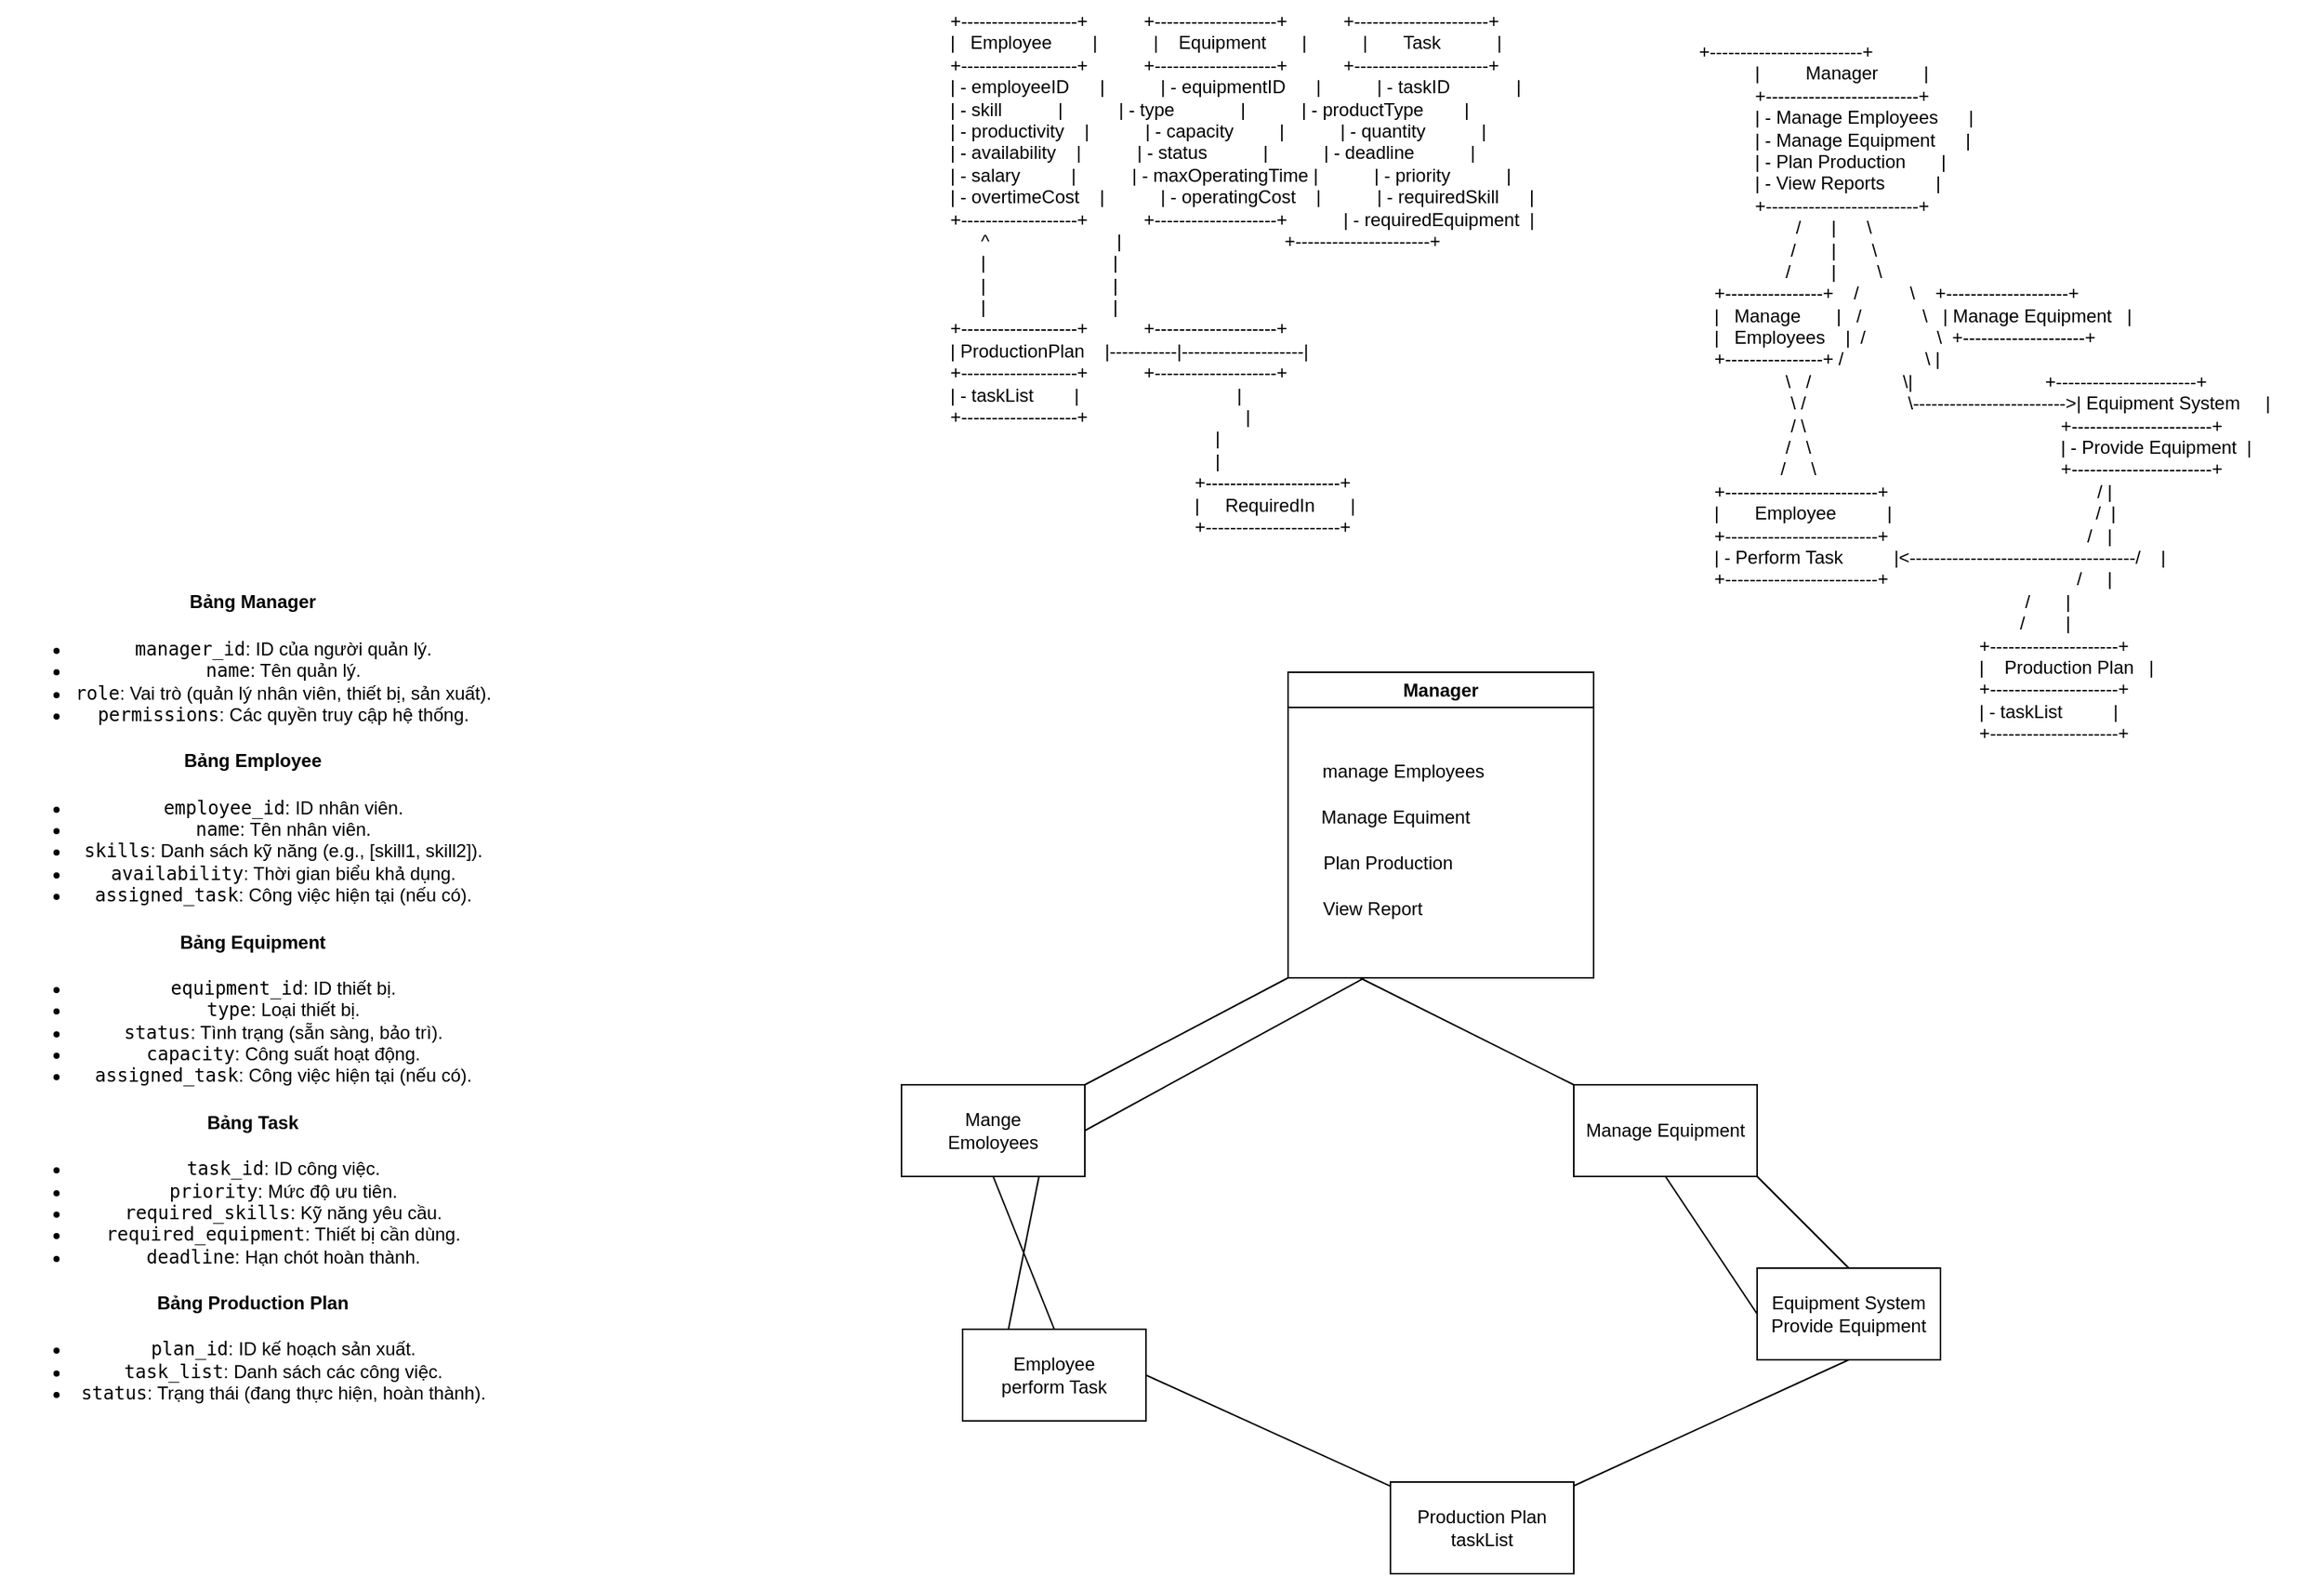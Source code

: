<mxfile version="26.0.1">
  <diagram name="Trang-1" id="jA_AXnLiRbzz0pm_46H4">
    <mxGraphModel dx="2336" dy="813" grid="1" gridSize="10" guides="1" tooltips="1" connect="1" arrows="1" fold="1" page="1" pageScale="1" pageWidth="827" pageHeight="1169" math="0" shadow="0">
      <root>
        <mxCell id="0" />
        <mxCell id="1" parent="0" />
        <mxCell id="JEEnimab8nkdfy5USxq2-3" value="+-------------------+           +--------------------+           +----------------------+&#xa;|   Employee        |           |    Equipment       |           |       Task           |&#xa;+-------------------+           +--------------------+           +----------------------+&#xa;| - employeeID      |           | - equipmentID      |           | - taskID             |&#xa;| - skill           |           | - type             |           | - productType        |&#xa;| - productivity    |           | - capacity         |           | - quantity           |&#xa;| - availability    |           | - status           |           | - deadline           |&#xa;| - salary          |           | - maxOperatingTime |           | - priority           |&#xa;| - overtimeCost    |           | - operatingCost    |           | - requiredSkill      |&#xa;+-------------------+           +--------------------+           | - requiredEquipment  |&#xa;      ^                         |                                +----------------------+&#xa;      |                         |&#xa;      |                         |&#xa;      |                         |&#xa;+-------------------+           +--------------------+&#xa;| ProductionPlan    |-----------|--------------------|&#xa;+-------------------+           +--------------------+&#xa;| - taskList        |                               |&#xa;+-------------------+                               |&#xa;                                                    |&#xa;                                                    |&#xa;                                                +----------------------+&#xa;                                                |     RequiredIn       |&#xa;                                                +----------------------+" style="text;whiteSpace=wrap;" parent="1" vertex="1">
          <mxGeometry x="-10" y="350" width="700" height="470" as="geometry" />
        </mxCell>
        <mxCell id="JEEnimab8nkdfy5USxq2-4" value="+-------------------------+&#xa;           |         Manager         |&#xa;           +-------------------------+&#xa;           | - Manage Employees      |&#xa;           | - Manage Equipment      |&#xa;           | - Plan Production       |&#xa;           | - View Reports          |&#xa;           +-------------------------+&#xa;                   /      |      \&#xa;                  /       |       \&#xa;                 /        |        \&#xa;   +----------------+    /          \    +--------------------+&#xa;   |   Manage       |   /            \   | Manage Equipment   |&#xa;   |   Employees    |  /              \  +--------------------+&#xa;   +----------------+ /                \ |&#xa;                 \   /                  \|                          +-----------------------+&#xa;                  \ /                    \-------------------------&gt;| Equipment System     |&#xa;                  / \                                                  +-----------------------+&#xa;                 /   \                                                 | - Provide Equipment  |&#xa;                /     \                                                +-----------------------+&#xa;   +-------------------------+                                         / |&#xa;   |       Employee          |                                        /  |&#xa;   +-------------------------+                                       /   |&#xa;   | - Perform Task          |&lt;-------------------------------------/    |&#xa;   +-------------------------+                                     /     |&#xa;                                                                /       |&#xa;                                                               /        |&#xa;                                                       +---------------------+&#xa;                                                       |    Production Plan   |&#xa;                                                       +---------------------+&#xa;                                                       | - taskList          |&#xa;                                                       +---------------------+" style="text;whiteSpace=wrap;" parent="1" vertex="1">
          <mxGeometry x="480" y="370" width="410" height="480" as="geometry" />
        </mxCell>
        <mxCell id="CjVjsAyroETB7Jro9Hgo-1" value="&lt;h4&gt;&lt;strong&gt;&lt;br&gt;&lt;/strong&gt;&lt;/h4&gt;&lt;h4&gt;&lt;strong&gt;&lt;br&gt;&lt;/strong&gt;&lt;/h4&gt;&lt;h4&gt;&lt;strong&gt;&lt;br&gt;&lt;/strong&gt;&lt;/h4&gt;&lt;h4&gt;&lt;strong&gt;&lt;br&gt;&lt;/strong&gt;&lt;/h4&gt;&lt;h4&gt;&lt;strong&gt;&lt;br&gt;&lt;/strong&gt;&lt;/h4&gt;&lt;h4&gt;&lt;strong&gt;&lt;br&gt;&lt;/strong&gt;&lt;/h4&gt;&lt;h4&gt;&lt;strong&gt;Bảng Manager&lt;/strong&gt;&lt;/h4&gt;&lt;ul&gt;&lt;li&gt;&lt;code&gt;manager_id&lt;/code&gt;: ID của người quản lý.&lt;/li&gt;&lt;li&gt;&lt;code&gt;name&lt;/code&gt;: Tên quản lý.&lt;/li&gt;&lt;li&gt;&lt;code&gt;role&lt;/code&gt;: Vai trò (quản lý nhân viên, thiết bị, sản xuất).&lt;/li&gt;&lt;li&gt;&lt;code&gt;permissions&lt;/code&gt;: Các quyền truy cập hệ thống.&lt;/li&gt;&lt;/ul&gt;&lt;h4&gt;&lt;strong&gt;Bảng Employee&lt;/strong&gt;&lt;/h4&gt;&lt;ul&gt;&lt;li&gt;&lt;code&gt;employee_id&lt;/code&gt;: ID nhân viên.&lt;/li&gt;&lt;li&gt;&lt;code&gt;name&lt;/code&gt;: Tên nhân viên.&lt;/li&gt;&lt;li&gt;&lt;code&gt;skills&lt;/code&gt;: Danh sách kỹ năng (e.g., [skill1, skill2]).&lt;/li&gt;&lt;li&gt;&lt;code&gt;availability&lt;/code&gt;: Thời gian biểu khả dụng.&lt;/li&gt;&lt;li&gt;&lt;code&gt;assigned_task&lt;/code&gt;: Công việc hiện tại (nếu có).&lt;/li&gt;&lt;/ul&gt;&lt;h4&gt;&lt;strong&gt;Bảng Equipment&lt;/strong&gt;&lt;/h4&gt;&lt;ul&gt;&lt;li&gt;&lt;code&gt;equipment_id&lt;/code&gt;: ID thiết bị.&lt;/li&gt;&lt;li&gt;&lt;code&gt;type&lt;/code&gt;: Loại thiết bị.&lt;/li&gt;&lt;li&gt;&lt;code&gt;status&lt;/code&gt;: Tình trạng (sẵn sàng, bảo trì).&lt;/li&gt;&lt;li&gt;&lt;code&gt;capacity&lt;/code&gt;: Công suất hoạt động.&lt;/li&gt;&lt;li&gt;&lt;code&gt;assigned_task&lt;/code&gt;: Công việc hiện tại (nếu có).&lt;/li&gt;&lt;/ul&gt;&lt;h4&gt;&lt;strong&gt;Bảng Task&lt;/strong&gt;&lt;/h4&gt;&lt;ul&gt;&lt;li&gt;&lt;code&gt;task_id&lt;/code&gt;: ID công việc.&lt;/li&gt;&lt;li&gt;&lt;code&gt;priority&lt;/code&gt;: Mức độ ưu tiên.&lt;/li&gt;&lt;li&gt;&lt;code&gt;required_skills&lt;/code&gt;: Kỹ năng yêu cầu.&lt;/li&gt;&lt;li&gt;&lt;code&gt;required_equipment&lt;/code&gt;: Thiết bị cần dùng.&lt;/li&gt;&lt;li&gt;&lt;code&gt;deadline&lt;/code&gt;: Hạn chót hoàn thành.&lt;/li&gt;&lt;/ul&gt;&lt;h4&gt;&lt;strong&gt;Bảng Production Plan&lt;/strong&gt;&lt;/h4&gt;&lt;ul&gt;&lt;li&gt;&lt;code&gt;plan_id&lt;/code&gt;: ID kế hoạch sản xuất.&lt;/li&gt;&lt;li&gt;&lt;code&gt;task_list&lt;/code&gt;: Danh sách các công việc.&lt;/li&gt;&lt;li&gt;&lt;code&gt;status&lt;/code&gt;: Trạng thái (đang thực hiện, hoàn thành).&lt;/li&gt;&lt;/ul&gt;" style="text;html=1;align=center;verticalAlign=middle;resizable=0;points=[];autosize=1;strokeColor=none;fillColor=none;" vertex="1" parent="1">
          <mxGeometry x="-630" y="530" width="330" height="760" as="geometry" />
        </mxCell>
        <mxCell id="CjVjsAyroETB7Jro9Hgo-3" value="Manager" style="swimlane;whiteSpace=wrap;html=1;" vertex="1" parent="1">
          <mxGeometry x="213" y="790" width="200" height="200" as="geometry" />
        </mxCell>
        <mxCell id="CjVjsAyroETB7Jro9Hgo-4" value="manage Employees" style="text;html=1;align=center;verticalAlign=middle;resizable=0;points=[];autosize=1;strokeColor=none;fillColor=none;" vertex="1" parent="CjVjsAyroETB7Jro9Hgo-3">
          <mxGeometry x="10" y="50" width="130" height="30" as="geometry" />
        </mxCell>
        <mxCell id="CjVjsAyroETB7Jro9Hgo-5" value="Manage Equiment" style="text;html=1;align=center;verticalAlign=middle;resizable=0;points=[];autosize=1;strokeColor=none;fillColor=none;" vertex="1" parent="CjVjsAyroETB7Jro9Hgo-3">
          <mxGeometry x="10" y="80" width="120" height="30" as="geometry" />
        </mxCell>
        <mxCell id="CjVjsAyroETB7Jro9Hgo-6" value="Plan Production" style="text;html=1;align=center;verticalAlign=middle;resizable=0;points=[];autosize=1;strokeColor=none;fillColor=none;" vertex="1" parent="CjVjsAyroETB7Jro9Hgo-3">
          <mxGeometry x="10" y="110" width="110" height="30" as="geometry" />
        </mxCell>
        <mxCell id="CjVjsAyroETB7Jro9Hgo-7" value="View Report" style="text;html=1;align=center;verticalAlign=middle;resizable=0;points=[];autosize=1;strokeColor=none;fillColor=none;" vertex="1" parent="CjVjsAyroETB7Jro9Hgo-3">
          <mxGeometry x="10" y="140" width="90" height="30" as="geometry" />
        </mxCell>
        <mxCell id="CjVjsAyroETB7Jro9Hgo-9" value="Mange&lt;br&gt;Emoloyees" style="rounded=0;whiteSpace=wrap;html=1;" vertex="1" parent="1">
          <mxGeometry x="-40" y="1060" width="120" height="60" as="geometry" />
        </mxCell>
        <mxCell id="CjVjsAyroETB7Jro9Hgo-10" value="Manage Equipment" style="rounded=0;whiteSpace=wrap;html=1;" vertex="1" parent="1">
          <mxGeometry x="400" y="1060" width="120" height="60" as="geometry" />
        </mxCell>
        <mxCell id="CjVjsAyroETB7Jro9Hgo-11" value="Equipment System&lt;br&gt;Provide Equipment" style="rounded=0;whiteSpace=wrap;html=1;" vertex="1" parent="1">
          <mxGeometry x="520" y="1180" width="120" height="60" as="geometry" />
        </mxCell>
        <mxCell id="CjVjsAyroETB7Jro9Hgo-12" value="Employee&lt;br&gt;perform Task" style="rounded=0;whiteSpace=wrap;html=1;" vertex="1" parent="1">
          <mxGeometry y="1220" width="120" height="60" as="geometry" />
        </mxCell>
        <mxCell id="CjVjsAyroETB7Jro9Hgo-13" value="Production Plan&lt;div&gt;taskList&lt;/div&gt;" style="rounded=0;whiteSpace=wrap;html=1;" vertex="1" parent="1">
          <mxGeometry x="280" y="1320" width="120" height="60" as="geometry" />
        </mxCell>
        <mxCell id="CjVjsAyroETB7Jro9Hgo-14" value="" style="endArrow=none;html=1;rounded=0;entryX=1;entryY=0;entryDx=0;entryDy=0;exitX=0;exitY=1;exitDx=0;exitDy=0;" edge="1" parent="1" source="CjVjsAyroETB7Jro9Hgo-3" target="CjVjsAyroETB7Jro9Hgo-9">
          <mxGeometry width="50" height="50" relative="1" as="geometry">
            <mxPoint x="380" y="790" as="sourcePoint" />
            <mxPoint x="430" y="740" as="targetPoint" />
          </mxGeometry>
        </mxCell>
        <mxCell id="CjVjsAyroETB7Jro9Hgo-15" value="" style="endArrow=none;html=1;rounded=0;entryX=1;entryY=0.5;entryDx=0;entryDy=0;exitX=0.25;exitY=1;exitDx=0;exitDy=0;" edge="1" parent="1" source="CjVjsAyroETB7Jro9Hgo-3" target="CjVjsAyroETB7Jro9Hgo-9">
          <mxGeometry width="50" height="50" relative="1" as="geometry">
            <mxPoint x="380" y="790" as="sourcePoint" />
            <mxPoint x="430" y="740" as="targetPoint" />
          </mxGeometry>
        </mxCell>
        <mxCell id="CjVjsAyroETB7Jro9Hgo-16" value="" style="endArrow=none;html=1;rounded=0;" edge="1" parent="1" target="CjVjsAyroETB7Jro9Hgo-10">
          <mxGeometry width="50" height="50" relative="1" as="geometry">
            <mxPoint x="260" y="990" as="sourcePoint" />
            <mxPoint x="213" y="1160" as="targetPoint" />
          </mxGeometry>
        </mxCell>
        <mxCell id="CjVjsAyroETB7Jro9Hgo-17" value="" style="endArrow=none;html=1;rounded=0;exitX=0.5;exitY=0;exitDx=0;exitDy=0;entryX=1;entryY=1;entryDx=0;entryDy=0;" edge="1" parent="1" source="CjVjsAyroETB7Jro9Hgo-11" target="CjVjsAyroETB7Jro9Hgo-10">
          <mxGeometry width="50" height="50" relative="1" as="geometry">
            <mxPoint x="380" y="890" as="sourcePoint" />
            <mxPoint x="430" y="840" as="targetPoint" />
          </mxGeometry>
        </mxCell>
        <mxCell id="CjVjsAyroETB7Jro9Hgo-18" value="" style="endArrow=none;html=1;rounded=0;exitX=0.5;exitY=0;exitDx=0;exitDy=0;entryX=1;entryY=1;entryDx=0;entryDy=0;" edge="1" parent="1" source="CjVjsAyroETB7Jro9Hgo-11" target="CjVjsAyroETB7Jro9Hgo-10">
          <mxGeometry width="50" height="50" relative="1" as="geometry">
            <mxPoint x="580" y="1180" as="sourcePoint" />
            <mxPoint x="520" y="1120" as="targetPoint" />
            <Array as="points">
              <mxPoint x="550" y="1150" />
            </Array>
          </mxGeometry>
        </mxCell>
        <mxCell id="CjVjsAyroETB7Jro9Hgo-19" value="" style="endArrow=none;html=1;rounded=0;entryX=0.5;entryY=1;entryDx=0;entryDy=0;exitX=0;exitY=0.5;exitDx=0;exitDy=0;" edge="1" parent="1" source="CjVjsAyroETB7Jro9Hgo-11" target="CjVjsAyroETB7Jro9Hgo-10">
          <mxGeometry width="50" height="50" relative="1" as="geometry">
            <mxPoint x="290" y="1130" as="sourcePoint" />
            <mxPoint x="340" y="1080" as="targetPoint" />
          </mxGeometry>
        </mxCell>
        <mxCell id="CjVjsAyroETB7Jro9Hgo-20" value="" style="endArrow=none;html=1;rounded=0;exitX=0.5;exitY=0;exitDx=0;exitDy=0;entryX=0.5;entryY=1;entryDx=0;entryDy=0;" edge="1" parent="1" source="CjVjsAyroETB7Jro9Hgo-12" target="CjVjsAyroETB7Jro9Hgo-9">
          <mxGeometry width="50" height="50" relative="1" as="geometry">
            <mxPoint x="290" y="1130" as="sourcePoint" />
            <mxPoint x="340" y="1080" as="targetPoint" />
          </mxGeometry>
        </mxCell>
        <mxCell id="CjVjsAyroETB7Jro9Hgo-21" value="" style="endArrow=none;html=1;rounded=0;entryX=1;entryY=0.5;entryDx=0;entryDy=0;" edge="1" parent="1" source="CjVjsAyroETB7Jro9Hgo-13" target="CjVjsAyroETB7Jro9Hgo-12">
          <mxGeometry width="50" height="50" relative="1" as="geometry">
            <mxPoint x="270" y="1330" as="sourcePoint" />
            <mxPoint x="340" y="1290" as="targetPoint" />
          </mxGeometry>
        </mxCell>
        <mxCell id="CjVjsAyroETB7Jro9Hgo-22" value="" style="endArrow=none;html=1;rounded=0;exitX=0.25;exitY=0;exitDx=0;exitDy=0;entryX=0.75;entryY=1;entryDx=0;entryDy=0;" edge="1" parent="1" source="CjVjsAyroETB7Jro9Hgo-12" target="CjVjsAyroETB7Jro9Hgo-9">
          <mxGeometry width="50" height="50" relative="1" as="geometry">
            <mxPoint x="290" y="1030" as="sourcePoint" />
            <mxPoint x="340" y="980" as="targetPoint" />
          </mxGeometry>
        </mxCell>
        <mxCell id="CjVjsAyroETB7Jro9Hgo-23" value="" style="endArrow=none;html=1;rounded=0;entryX=0.5;entryY=1;entryDx=0;entryDy=0;" edge="1" parent="1" source="CjVjsAyroETB7Jro9Hgo-13" target="CjVjsAyroETB7Jro9Hgo-11">
          <mxGeometry width="50" height="50" relative="1" as="geometry">
            <mxPoint x="290" y="1130" as="sourcePoint" />
            <mxPoint x="340" y="1080" as="targetPoint" />
          </mxGeometry>
        </mxCell>
      </root>
    </mxGraphModel>
  </diagram>
</mxfile>
